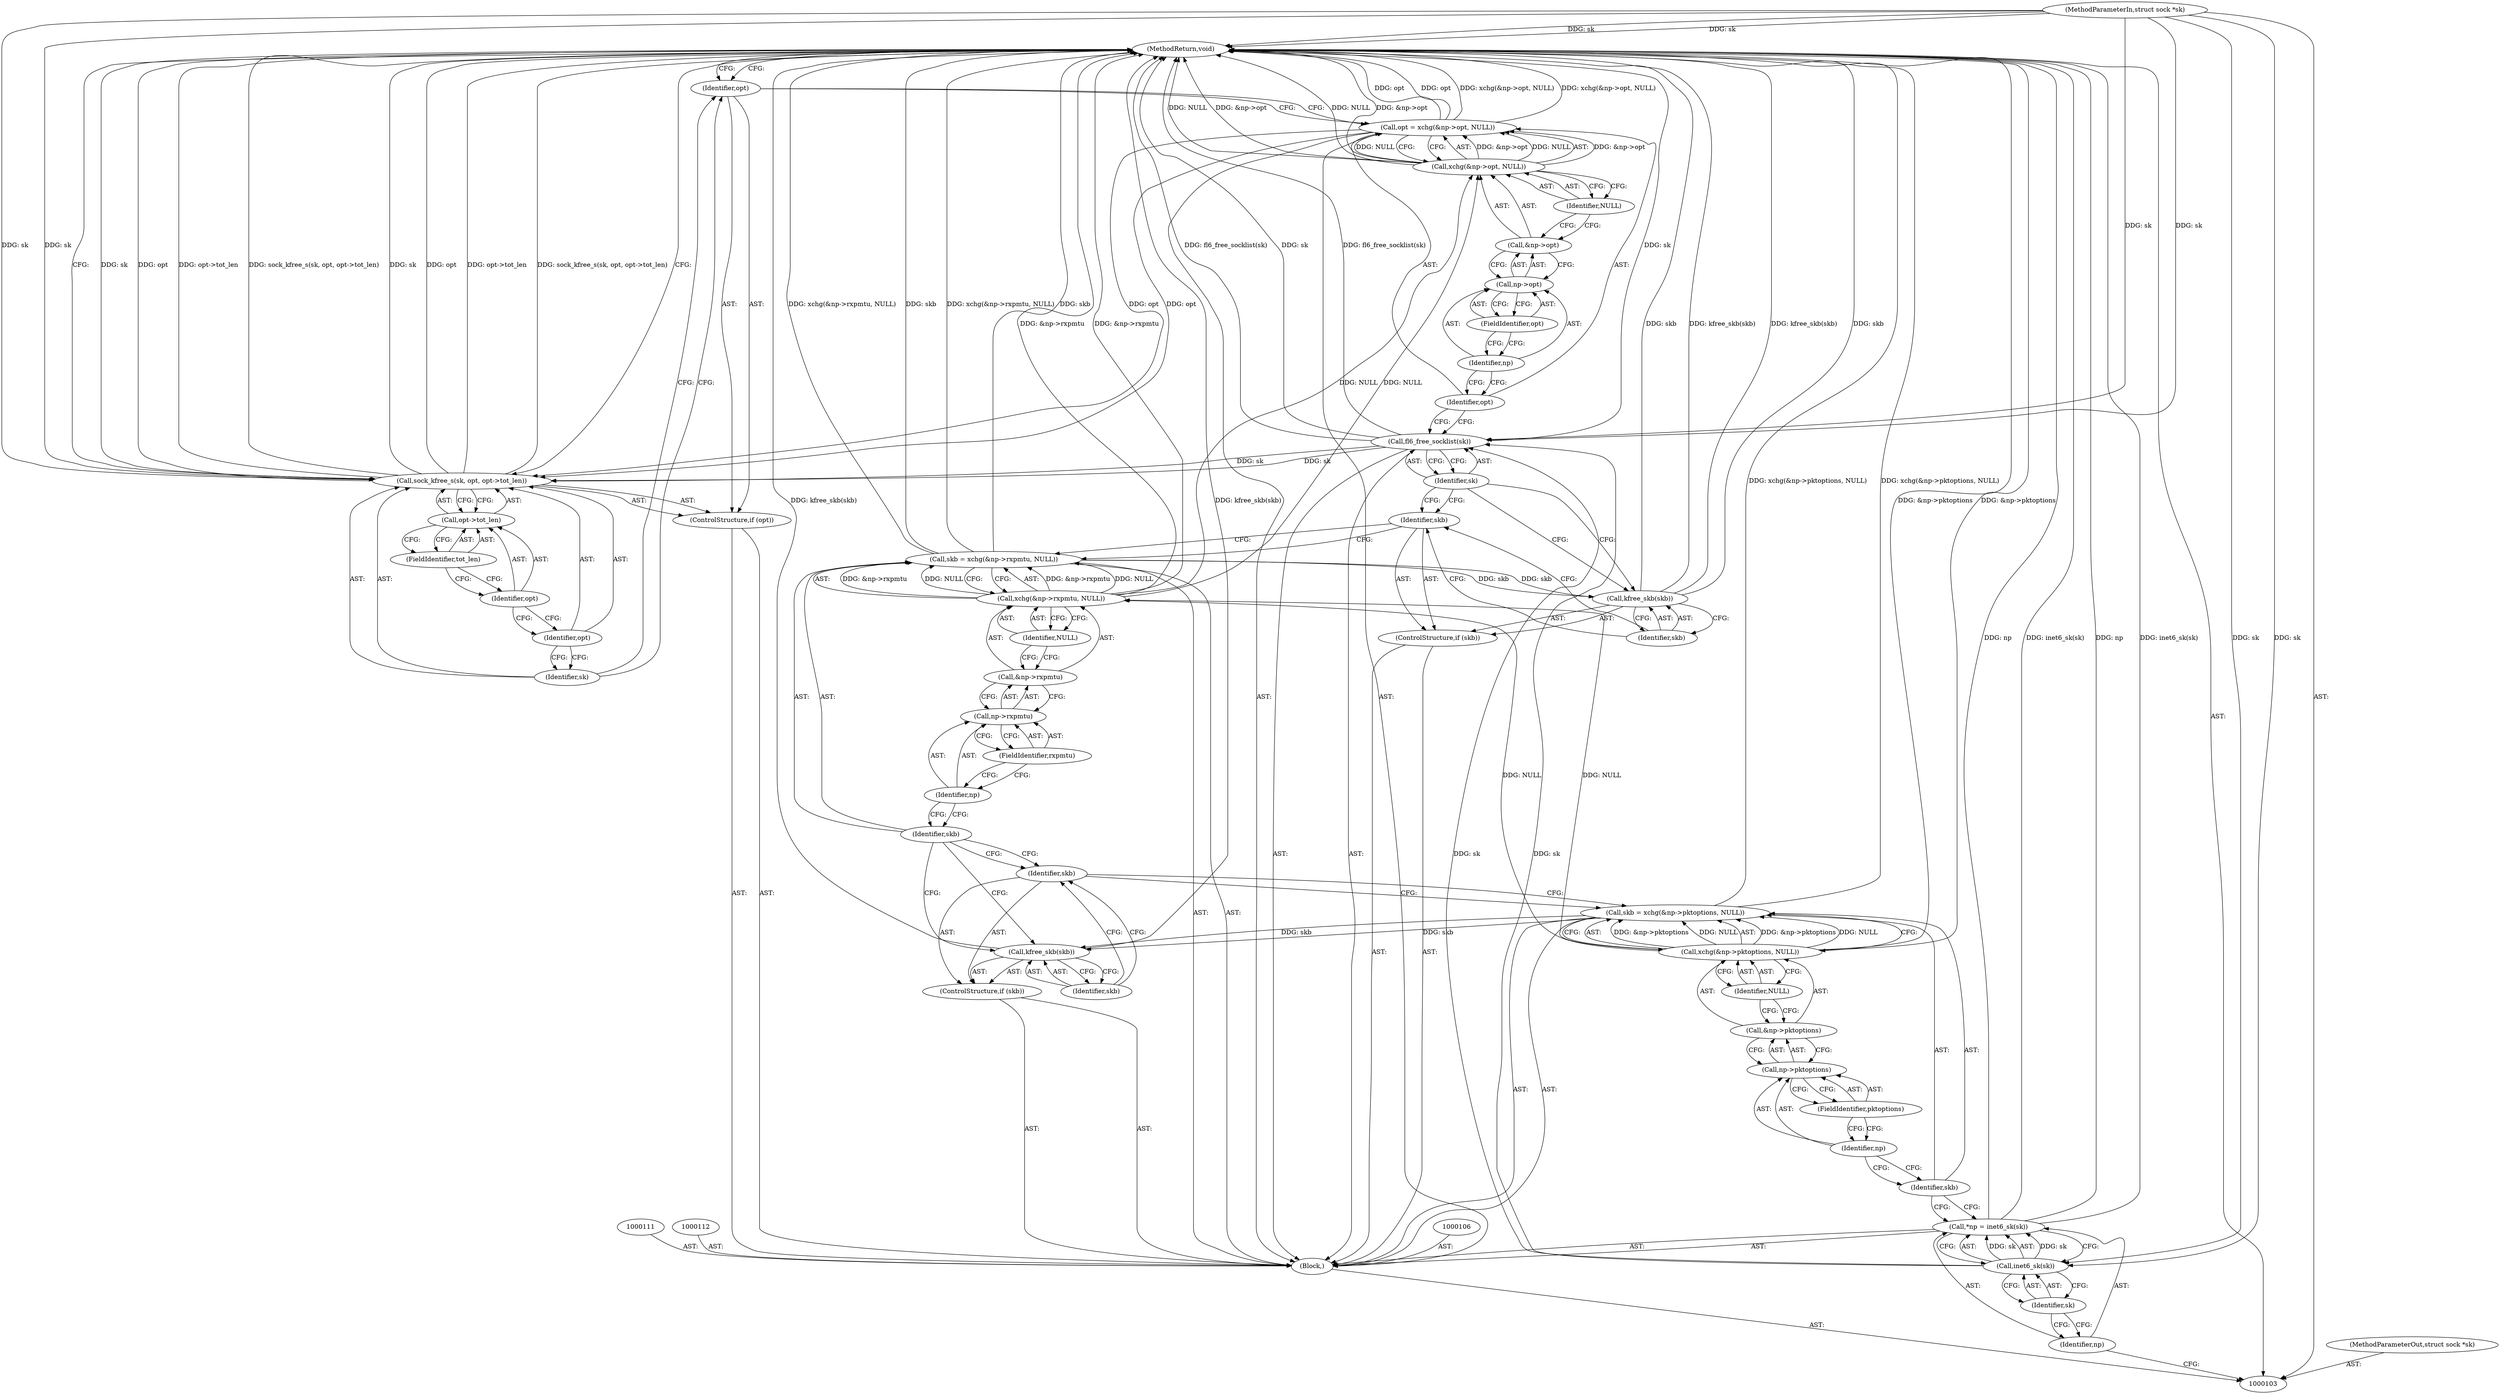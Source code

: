 digraph "1_linux_45f6fad84cc305103b28d73482b344d7f5b76f39_2" {
"1000155" [label="(MethodReturn,void)"];
"1000104" [label="(MethodParameterIn,struct sock *sk)"];
"1000200" [label="(MethodParameterOut,struct sock *sk)"];
"1000121" [label="(ControlStructure,if (skb))"];
"1000122" [label="(Identifier,skb)"];
"1000124" [label="(Identifier,skb)"];
"1000123" [label="(Call,kfree_skb(skb))"];
"1000125" [label="(Call,skb = xchg(&np->rxpmtu, NULL))"];
"1000126" [label="(Identifier,skb)"];
"1000128" [label="(Call,&np->rxpmtu)"];
"1000129" [label="(Call,np->rxpmtu)"];
"1000130" [label="(Identifier,np)"];
"1000131" [label="(FieldIdentifier,rxpmtu)"];
"1000132" [label="(Identifier,NULL)"];
"1000127" [label="(Call,xchg(&np->rxpmtu, NULL))"];
"1000133" [label="(ControlStructure,if (skb))"];
"1000134" [label="(Identifier,skb)"];
"1000136" [label="(Identifier,skb)"];
"1000135" [label="(Call,kfree_skb(skb))"];
"1000137" [label="(Call,fl6_free_socklist(sk))"];
"1000138" [label="(Identifier,sk)"];
"1000105" [label="(Block,)"];
"1000139" [label="(Call,opt = xchg(&np->opt, NULL))"];
"1000140" [label="(Identifier,opt)"];
"1000142" [label="(Call,&np->opt)"];
"1000143" [label="(Call,np->opt)"];
"1000144" [label="(Identifier,np)"];
"1000145" [label="(FieldIdentifier,opt)"];
"1000146" [label="(Identifier,NULL)"];
"1000141" [label="(Call,xchg(&np->opt, NULL))"];
"1000147" [label="(ControlStructure,if (opt))"];
"1000148" [label="(Identifier,opt)"];
"1000150" [label="(Identifier,sk)"];
"1000151" [label="(Identifier,opt)"];
"1000149" [label="(Call,sock_kfree_s(sk, opt, opt->tot_len))"];
"1000152" [label="(Call,opt->tot_len)"];
"1000153" [label="(Identifier,opt)"];
"1000154" [label="(FieldIdentifier,tot_len)"];
"1000107" [label="(Call,*np = inet6_sk(sk))"];
"1000108" [label="(Identifier,np)"];
"1000109" [label="(Call,inet6_sk(sk))"];
"1000110" [label="(Identifier,sk)"];
"1000113" [label="(Call,skb = xchg(&np->pktoptions, NULL))"];
"1000114" [label="(Identifier,skb)"];
"1000116" [label="(Call,&np->pktoptions)"];
"1000117" [label="(Call,np->pktoptions)"];
"1000118" [label="(Identifier,np)"];
"1000119" [label="(FieldIdentifier,pktoptions)"];
"1000120" [label="(Identifier,NULL)"];
"1000115" [label="(Call,xchg(&np->pktoptions, NULL))"];
"1000155" -> "1000103"  [label="AST: "];
"1000155" -> "1000149"  [label="CFG: "];
"1000155" -> "1000148"  [label="CFG: "];
"1000125" -> "1000155"  [label="DDG: skb"];
"1000125" -> "1000155"  [label="DDG: xchg(&np->rxpmtu, NULL)"];
"1000141" -> "1000155"  [label="DDG: &np->opt"];
"1000141" -> "1000155"  [label="DDG: NULL"];
"1000107" -> "1000155"  [label="DDG: np"];
"1000107" -> "1000155"  [label="DDG: inet6_sk(sk)"];
"1000104" -> "1000155"  [label="DDG: sk"];
"1000113" -> "1000155"  [label="DDG: xchg(&np->pktoptions, NULL)"];
"1000149" -> "1000155"  [label="DDG: sock_kfree_s(sk, opt, opt->tot_len)"];
"1000149" -> "1000155"  [label="DDG: sk"];
"1000149" -> "1000155"  [label="DDG: opt"];
"1000149" -> "1000155"  [label="DDG: opt->tot_len"];
"1000135" -> "1000155"  [label="DDG: skb"];
"1000135" -> "1000155"  [label="DDG: kfree_skb(skb)"];
"1000115" -> "1000155"  [label="DDG: &np->pktoptions"];
"1000123" -> "1000155"  [label="DDG: kfree_skb(skb)"];
"1000139" -> "1000155"  [label="DDG: xchg(&np->opt, NULL)"];
"1000139" -> "1000155"  [label="DDG: opt"];
"1000127" -> "1000155"  [label="DDG: &np->rxpmtu"];
"1000137" -> "1000155"  [label="DDG: sk"];
"1000137" -> "1000155"  [label="DDG: fl6_free_socklist(sk)"];
"1000104" -> "1000103"  [label="AST: "];
"1000104" -> "1000155"  [label="DDG: sk"];
"1000104" -> "1000109"  [label="DDG: sk"];
"1000104" -> "1000137"  [label="DDG: sk"];
"1000104" -> "1000149"  [label="DDG: sk"];
"1000200" -> "1000103"  [label="AST: "];
"1000121" -> "1000105"  [label="AST: "];
"1000122" -> "1000121"  [label="AST: "];
"1000123" -> "1000121"  [label="AST: "];
"1000122" -> "1000121"  [label="AST: "];
"1000122" -> "1000113"  [label="CFG: "];
"1000124" -> "1000122"  [label="CFG: "];
"1000126" -> "1000122"  [label="CFG: "];
"1000124" -> "1000123"  [label="AST: "];
"1000124" -> "1000122"  [label="CFG: "];
"1000123" -> "1000124"  [label="CFG: "];
"1000123" -> "1000121"  [label="AST: "];
"1000123" -> "1000124"  [label="CFG: "];
"1000124" -> "1000123"  [label="AST: "];
"1000126" -> "1000123"  [label="CFG: "];
"1000123" -> "1000155"  [label="DDG: kfree_skb(skb)"];
"1000113" -> "1000123"  [label="DDG: skb"];
"1000125" -> "1000105"  [label="AST: "];
"1000125" -> "1000127"  [label="CFG: "];
"1000126" -> "1000125"  [label="AST: "];
"1000127" -> "1000125"  [label="AST: "];
"1000134" -> "1000125"  [label="CFG: "];
"1000125" -> "1000155"  [label="DDG: skb"];
"1000125" -> "1000155"  [label="DDG: xchg(&np->rxpmtu, NULL)"];
"1000127" -> "1000125"  [label="DDG: &np->rxpmtu"];
"1000127" -> "1000125"  [label="DDG: NULL"];
"1000125" -> "1000135"  [label="DDG: skb"];
"1000126" -> "1000125"  [label="AST: "];
"1000126" -> "1000123"  [label="CFG: "];
"1000126" -> "1000122"  [label="CFG: "];
"1000130" -> "1000126"  [label="CFG: "];
"1000128" -> "1000127"  [label="AST: "];
"1000128" -> "1000129"  [label="CFG: "];
"1000129" -> "1000128"  [label="AST: "];
"1000132" -> "1000128"  [label="CFG: "];
"1000129" -> "1000128"  [label="AST: "];
"1000129" -> "1000131"  [label="CFG: "];
"1000130" -> "1000129"  [label="AST: "];
"1000131" -> "1000129"  [label="AST: "];
"1000128" -> "1000129"  [label="CFG: "];
"1000130" -> "1000129"  [label="AST: "];
"1000130" -> "1000126"  [label="CFG: "];
"1000131" -> "1000130"  [label="CFG: "];
"1000131" -> "1000129"  [label="AST: "];
"1000131" -> "1000130"  [label="CFG: "];
"1000129" -> "1000131"  [label="CFG: "];
"1000132" -> "1000127"  [label="AST: "];
"1000132" -> "1000128"  [label="CFG: "];
"1000127" -> "1000132"  [label="CFG: "];
"1000127" -> "1000125"  [label="AST: "];
"1000127" -> "1000132"  [label="CFG: "];
"1000128" -> "1000127"  [label="AST: "];
"1000132" -> "1000127"  [label="AST: "];
"1000125" -> "1000127"  [label="CFG: "];
"1000127" -> "1000155"  [label="DDG: &np->rxpmtu"];
"1000127" -> "1000125"  [label="DDG: &np->rxpmtu"];
"1000127" -> "1000125"  [label="DDG: NULL"];
"1000115" -> "1000127"  [label="DDG: NULL"];
"1000127" -> "1000141"  [label="DDG: NULL"];
"1000133" -> "1000105"  [label="AST: "];
"1000134" -> "1000133"  [label="AST: "];
"1000135" -> "1000133"  [label="AST: "];
"1000134" -> "1000133"  [label="AST: "];
"1000134" -> "1000125"  [label="CFG: "];
"1000136" -> "1000134"  [label="CFG: "];
"1000138" -> "1000134"  [label="CFG: "];
"1000136" -> "1000135"  [label="AST: "];
"1000136" -> "1000134"  [label="CFG: "];
"1000135" -> "1000136"  [label="CFG: "];
"1000135" -> "1000133"  [label="AST: "];
"1000135" -> "1000136"  [label="CFG: "];
"1000136" -> "1000135"  [label="AST: "];
"1000138" -> "1000135"  [label="CFG: "];
"1000135" -> "1000155"  [label="DDG: skb"];
"1000135" -> "1000155"  [label="DDG: kfree_skb(skb)"];
"1000125" -> "1000135"  [label="DDG: skb"];
"1000137" -> "1000105"  [label="AST: "];
"1000137" -> "1000138"  [label="CFG: "];
"1000138" -> "1000137"  [label="AST: "];
"1000140" -> "1000137"  [label="CFG: "];
"1000137" -> "1000155"  [label="DDG: sk"];
"1000137" -> "1000155"  [label="DDG: fl6_free_socklist(sk)"];
"1000109" -> "1000137"  [label="DDG: sk"];
"1000104" -> "1000137"  [label="DDG: sk"];
"1000137" -> "1000149"  [label="DDG: sk"];
"1000138" -> "1000137"  [label="AST: "];
"1000138" -> "1000135"  [label="CFG: "];
"1000138" -> "1000134"  [label="CFG: "];
"1000137" -> "1000138"  [label="CFG: "];
"1000105" -> "1000103"  [label="AST: "];
"1000106" -> "1000105"  [label="AST: "];
"1000107" -> "1000105"  [label="AST: "];
"1000111" -> "1000105"  [label="AST: "];
"1000112" -> "1000105"  [label="AST: "];
"1000113" -> "1000105"  [label="AST: "];
"1000121" -> "1000105"  [label="AST: "];
"1000125" -> "1000105"  [label="AST: "];
"1000133" -> "1000105"  [label="AST: "];
"1000137" -> "1000105"  [label="AST: "];
"1000139" -> "1000105"  [label="AST: "];
"1000147" -> "1000105"  [label="AST: "];
"1000139" -> "1000105"  [label="AST: "];
"1000139" -> "1000141"  [label="CFG: "];
"1000140" -> "1000139"  [label="AST: "];
"1000141" -> "1000139"  [label="AST: "];
"1000148" -> "1000139"  [label="CFG: "];
"1000139" -> "1000155"  [label="DDG: xchg(&np->opt, NULL)"];
"1000139" -> "1000155"  [label="DDG: opt"];
"1000141" -> "1000139"  [label="DDG: &np->opt"];
"1000141" -> "1000139"  [label="DDG: NULL"];
"1000139" -> "1000149"  [label="DDG: opt"];
"1000140" -> "1000139"  [label="AST: "];
"1000140" -> "1000137"  [label="CFG: "];
"1000144" -> "1000140"  [label="CFG: "];
"1000142" -> "1000141"  [label="AST: "];
"1000142" -> "1000143"  [label="CFG: "];
"1000143" -> "1000142"  [label="AST: "];
"1000146" -> "1000142"  [label="CFG: "];
"1000143" -> "1000142"  [label="AST: "];
"1000143" -> "1000145"  [label="CFG: "];
"1000144" -> "1000143"  [label="AST: "];
"1000145" -> "1000143"  [label="AST: "];
"1000142" -> "1000143"  [label="CFG: "];
"1000144" -> "1000143"  [label="AST: "];
"1000144" -> "1000140"  [label="CFG: "];
"1000145" -> "1000144"  [label="CFG: "];
"1000145" -> "1000143"  [label="AST: "];
"1000145" -> "1000144"  [label="CFG: "];
"1000143" -> "1000145"  [label="CFG: "];
"1000146" -> "1000141"  [label="AST: "];
"1000146" -> "1000142"  [label="CFG: "];
"1000141" -> "1000146"  [label="CFG: "];
"1000141" -> "1000139"  [label="AST: "];
"1000141" -> "1000146"  [label="CFG: "];
"1000142" -> "1000141"  [label="AST: "];
"1000146" -> "1000141"  [label="AST: "];
"1000139" -> "1000141"  [label="CFG: "];
"1000141" -> "1000155"  [label="DDG: &np->opt"];
"1000141" -> "1000155"  [label="DDG: NULL"];
"1000141" -> "1000139"  [label="DDG: &np->opt"];
"1000141" -> "1000139"  [label="DDG: NULL"];
"1000127" -> "1000141"  [label="DDG: NULL"];
"1000147" -> "1000105"  [label="AST: "];
"1000148" -> "1000147"  [label="AST: "];
"1000149" -> "1000147"  [label="AST: "];
"1000148" -> "1000147"  [label="AST: "];
"1000148" -> "1000139"  [label="CFG: "];
"1000150" -> "1000148"  [label="CFG: "];
"1000155" -> "1000148"  [label="CFG: "];
"1000150" -> "1000149"  [label="AST: "];
"1000150" -> "1000148"  [label="CFG: "];
"1000151" -> "1000150"  [label="CFG: "];
"1000151" -> "1000149"  [label="AST: "];
"1000151" -> "1000150"  [label="CFG: "];
"1000153" -> "1000151"  [label="CFG: "];
"1000149" -> "1000147"  [label="AST: "];
"1000149" -> "1000152"  [label="CFG: "];
"1000150" -> "1000149"  [label="AST: "];
"1000151" -> "1000149"  [label="AST: "];
"1000152" -> "1000149"  [label="AST: "];
"1000155" -> "1000149"  [label="CFG: "];
"1000149" -> "1000155"  [label="DDG: sock_kfree_s(sk, opt, opt->tot_len)"];
"1000149" -> "1000155"  [label="DDG: sk"];
"1000149" -> "1000155"  [label="DDG: opt"];
"1000149" -> "1000155"  [label="DDG: opt->tot_len"];
"1000137" -> "1000149"  [label="DDG: sk"];
"1000104" -> "1000149"  [label="DDG: sk"];
"1000139" -> "1000149"  [label="DDG: opt"];
"1000152" -> "1000149"  [label="AST: "];
"1000152" -> "1000154"  [label="CFG: "];
"1000153" -> "1000152"  [label="AST: "];
"1000154" -> "1000152"  [label="AST: "];
"1000149" -> "1000152"  [label="CFG: "];
"1000153" -> "1000152"  [label="AST: "];
"1000153" -> "1000151"  [label="CFG: "];
"1000154" -> "1000153"  [label="CFG: "];
"1000154" -> "1000152"  [label="AST: "];
"1000154" -> "1000153"  [label="CFG: "];
"1000152" -> "1000154"  [label="CFG: "];
"1000107" -> "1000105"  [label="AST: "];
"1000107" -> "1000109"  [label="CFG: "];
"1000108" -> "1000107"  [label="AST: "];
"1000109" -> "1000107"  [label="AST: "];
"1000114" -> "1000107"  [label="CFG: "];
"1000107" -> "1000155"  [label="DDG: np"];
"1000107" -> "1000155"  [label="DDG: inet6_sk(sk)"];
"1000109" -> "1000107"  [label="DDG: sk"];
"1000108" -> "1000107"  [label="AST: "];
"1000108" -> "1000103"  [label="CFG: "];
"1000110" -> "1000108"  [label="CFG: "];
"1000109" -> "1000107"  [label="AST: "];
"1000109" -> "1000110"  [label="CFG: "];
"1000110" -> "1000109"  [label="AST: "];
"1000107" -> "1000109"  [label="CFG: "];
"1000109" -> "1000107"  [label="DDG: sk"];
"1000104" -> "1000109"  [label="DDG: sk"];
"1000109" -> "1000137"  [label="DDG: sk"];
"1000110" -> "1000109"  [label="AST: "];
"1000110" -> "1000108"  [label="CFG: "];
"1000109" -> "1000110"  [label="CFG: "];
"1000113" -> "1000105"  [label="AST: "];
"1000113" -> "1000115"  [label="CFG: "];
"1000114" -> "1000113"  [label="AST: "];
"1000115" -> "1000113"  [label="AST: "];
"1000122" -> "1000113"  [label="CFG: "];
"1000113" -> "1000155"  [label="DDG: xchg(&np->pktoptions, NULL)"];
"1000115" -> "1000113"  [label="DDG: &np->pktoptions"];
"1000115" -> "1000113"  [label="DDG: NULL"];
"1000113" -> "1000123"  [label="DDG: skb"];
"1000114" -> "1000113"  [label="AST: "];
"1000114" -> "1000107"  [label="CFG: "];
"1000118" -> "1000114"  [label="CFG: "];
"1000116" -> "1000115"  [label="AST: "];
"1000116" -> "1000117"  [label="CFG: "];
"1000117" -> "1000116"  [label="AST: "];
"1000120" -> "1000116"  [label="CFG: "];
"1000117" -> "1000116"  [label="AST: "];
"1000117" -> "1000119"  [label="CFG: "];
"1000118" -> "1000117"  [label="AST: "];
"1000119" -> "1000117"  [label="AST: "];
"1000116" -> "1000117"  [label="CFG: "];
"1000118" -> "1000117"  [label="AST: "];
"1000118" -> "1000114"  [label="CFG: "];
"1000119" -> "1000118"  [label="CFG: "];
"1000119" -> "1000117"  [label="AST: "];
"1000119" -> "1000118"  [label="CFG: "];
"1000117" -> "1000119"  [label="CFG: "];
"1000120" -> "1000115"  [label="AST: "];
"1000120" -> "1000116"  [label="CFG: "];
"1000115" -> "1000120"  [label="CFG: "];
"1000115" -> "1000113"  [label="AST: "];
"1000115" -> "1000120"  [label="CFG: "];
"1000116" -> "1000115"  [label="AST: "];
"1000120" -> "1000115"  [label="AST: "];
"1000113" -> "1000115"  [label="CFG: "];
"1000115" -> "1000155"  [label="DDG: &np->pktoptions"];
"1000115" -> "1000113"  [label="DDG: &np->pktoptions"];
"1000115" -> "1000113"  [label="DDG: NULL"];
"1000115" -> "1000127"  [label="DDG: NULL"];
}
